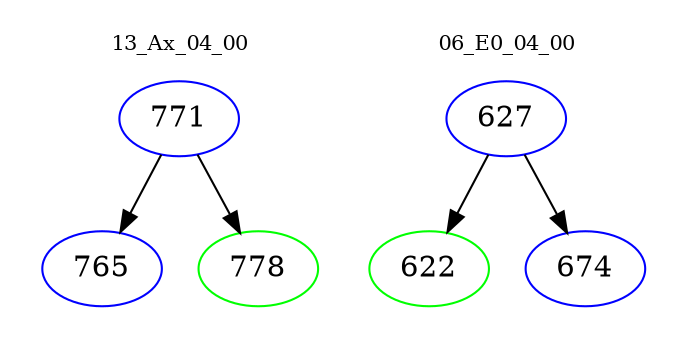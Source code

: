 digraph{
subgraph cluster_0 {
color = white
label = "13_Ax_04_00";
fontsize=10;
T0_771 [label="771", color="blue"]
T0_771 -> T0_765 [color="black"]
T0_765 [label="765", color="blue"]
T0_771 -> T0_778 [color="black"]
T0_778 [label="778", color="green"]
}
subgraph cluster_1 {
color = white
label = "06_E0_04_00";
fontsize=10;
T1_627 [label="627", color="blue"]
T1_627 -> T1_622 [color="black"]
T1_622 [label="622", color="green"]
T1_627 -> T1_674 [color="black"]
T1_674 [label="674", color="blue"]
}
}
